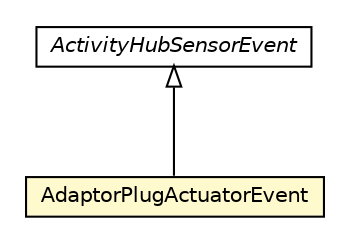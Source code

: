 #!/usr/local/bin/dot
#
# Class diagram 
# Generated by UMLGraph version R5_6-24-gf6e263 (http://www.umlgraph.org/)
#

digraph G {
	edge [fontname="Helvetica",fontsize=10,labelfontname="Helvetica",labelfontsize=10];
	node [fontname="Helvetica",fontsize=10,shape=plaintext];
	nodesep=0.25;
	ranksep=0.5;
	// org.universAAL.ontology.activityhub.ActivityHubSensorEvent
	c51415 [label=<<table title="org.universAAL.ontology.activityhub.ActivityHubSensorEvent" border="0" cellborder="1" cellspacing="0" cellpadding="2" port="p" href="../ActivityHubSensorEvent.html">
		<tr><td><table border="0" cellspacing="0" cellpadding="1">
<tr><td align="center" balign="center"><font face="Helvetica-Oblique"> ActivityHubSensorEvent </font></td></tr>
		</table></td></tr>
		</table>>, URL="../ActivityHubSensorEvent.html", fontname="Helvetica", fontcolor="black", fontsize=10.0];
	// org.universAAL.ontology.activityhub.ext.AdaptorPlugActuatorEvent
	c51420 [label=<<table title="org.universAAL.ontology.activityhub.ext.AdaptorPlugActuatorEvent" border="0" cellborder="1" cellspacing="0" cellpadding="2" port="p" bgcolor="lemonChiffon" href="./AdaptorPlugActuatorEvent.html">
		<tr><td><table border="0" cellspacing="0" cellpadding="1">
<tr><td align="center" balign="center"> AdaptorPlugActuatorEvent </td></tr>
		</table></td></tr>
		</table>>, URL="./AdaptorPlugActuatorEvent.html", fontname="Helvetica", fontcolor="black", fontsize=10.0];
	//org.universAAL.ontology.activityhub.ext.AdaptorPlugActuatorEvent extends org.universAAL.ontology.activityhub.ActivityHubSensorEvent
	c51415:p -> c51420:p [dir=back,arrowtail=empty];
}

